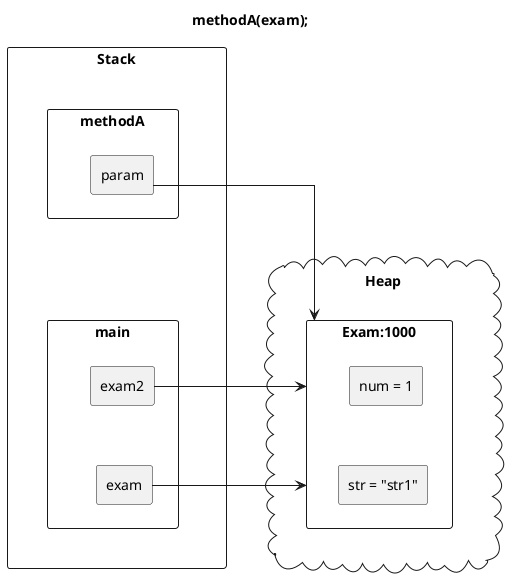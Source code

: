 @startuml
skinparam linetype ortho

title methodA(exam);

rectangle "Stack" {
	rectangle "methodA" {
		rectangle "param"
	}
	rectangle "main" {
		rectangle "exam2"
		rectangle "exam"

		exam2 -[hidden]d- exam
	}

	methodA -[hidden]d- main
}

cloud "Heap" {
	rectangle "Exam:1000" as Exam1000 {
		rectangle "num = 1" as num1000
		rectangle "str = "str1"" as str1000
		num1000 -[hidden]d- str1000
	}
}

Stack -[hidden]r-Heap

exam -up-> Exam1000
exam2 --> Exam1000
param --> Exam1000

@enduml